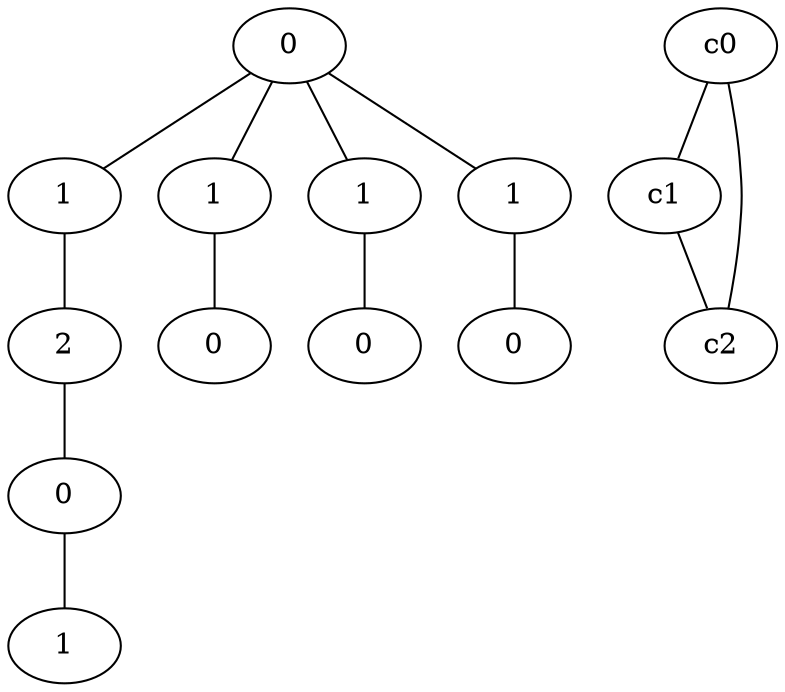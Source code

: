 graph {
a0[label=0];
a1[label=1];
a2[label=2];
a3[label=0];
a4[label=1];
a5[label=1];
a6[label=0];
a7[label=1];
a8[label=0];
a9[label=1];
a10[label=0];
a0 -- a1;
a0 -- a5;
a0 -- a7;
a0 -- a9;
a1 -- a2;
a2 -- a3;
a3 -- a4;
a5 -- a6;
a7 -- a8;
a9 -- a10;
c0 -- c1;
c0 -- c2;
c1 -- c2;
}
